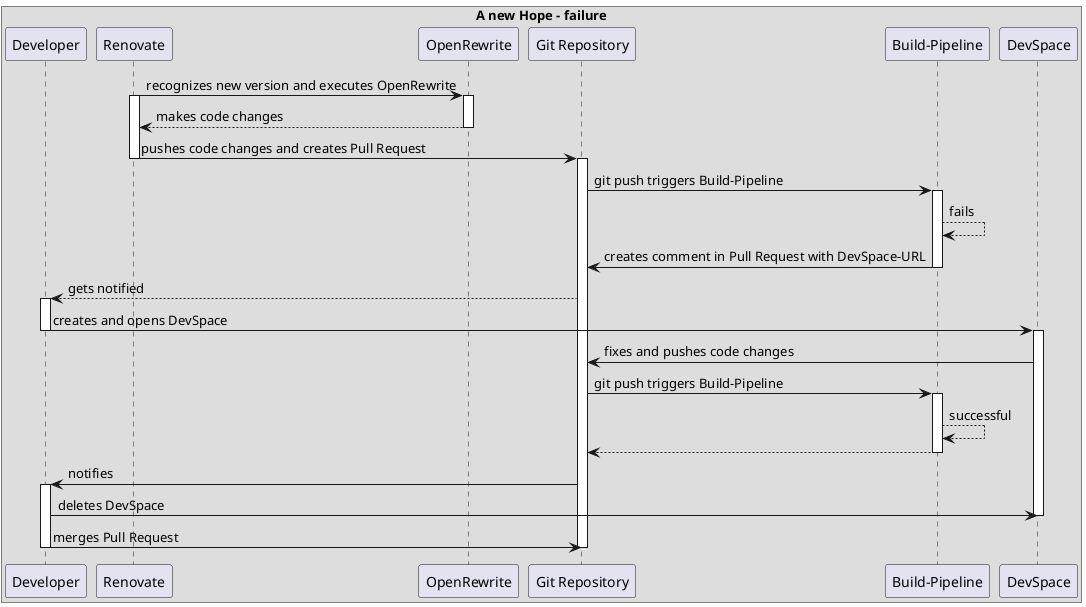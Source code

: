 @startuml
box A new Hope - failure
participant Developer

participant Renovate

Renovate -> OpenRewrite : recognizes new version and executes OpenRewrite
activate Renovate
activate OpenRewrite

OpenRewrite --> Renovate : makes code changes
deactivate OpenRewrite

Renovate -> "Git Repository" : pushes code changes and creates Pull Request
deactivate Renovate
activate "Git Repository"

"Git Repository" -> "Build-Pipeline" : git push triggers Build-Pipeline
activate "Build-Pipeline"
"Build-Pipeline" --> "Build-Pipeline" : fails
"Build-Pipeline" -> "Git Repository" : creates comment in Pull Request with DevSpace-URL
deactivate "Build-Pipeline"

"Git Repository" --> Developer : gets notified
activate Developer
Developer -> DevSpace : creates and opens DevSpace
deactivate Developer
activate DevSpace

DevSpace -> "Git Repository" : fixes and pushes code changes

"Git Repository" -> "Build-Pipeline" : git push triggers Build-Pipeline
activate "Build-Pipeline"
"Build-Pipeline" --> "Build-Pipeline" : successful
"Build-Pipeline" --> "Git Repository" :
deactivate "Build-Pipeline"

"Git Repository" -> Developer : notifies
activate Developer

Developer -> DevSpace : deletes DevSpace
deactivate DevSpace



Developer -> "Git Repository" : merges Pull Request
deactivate Developer

deactivate "Git Repository"

end box
@enduml